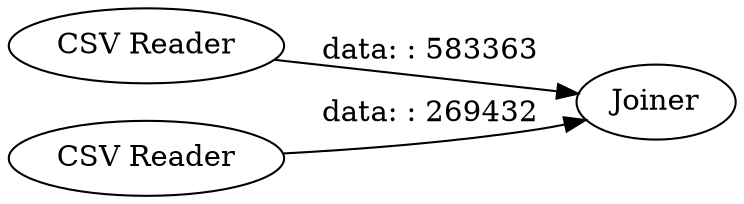 digraph {
	"-5846223714627460481_5" [label=Joiner]
	"-5846223714627460481_3" [label="CSV Reader"]
	"-5846223714627460481_1" [label="CSV Reader"]
	"-5846223714627460481_3" -> "-5846223714627460481_5" [label="data: : 583363"]
	"-5846223714627460481_1" -> "-5846223714627460481_5" [label="data: : 269432"]
	rankdir=LR
}
